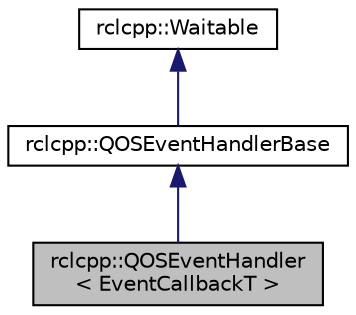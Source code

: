 digraph "rclcpp::QOSEventHandler&lt; EventCallbackT &gt;"
{
  edge [fontname="Helvetica",fontsize="10",labelfontname="Helvetica",labelfontsize="10"];
  node [fontname="Helvetica",fontsize="10",shape=record];
  Node0 [label="rclcpp::QOSEventHandler\l\< EventCallbackT \>",height=0.2,width=0.4,color="black", fillcolor="grey75", style="filled", fontcolor="black"];
  Node1 -> Node0 [dir="back",color="midnightblue",fontsize="10",style="solid",fontname="Helvetica"];
  Node1 [label="rclcpp::QOSEventHandlerBase",height=0.2,width=0.4,color="black", fillcolor="white", style="filled",URL="$classrclcpp_1_1QOSEventHandlerBase.html"];
  Node2 -> Node1 [dir="back",color="midnightblue",fontsize="10",style="solid",fontname="Helvetica"];
  Node2 [label="rclcpp::Waitable",height=0.2,width=0.4,color="black", fillcolor="white", style="filled",URL="$classrclcpp_1_1Waitable.html"];
}
